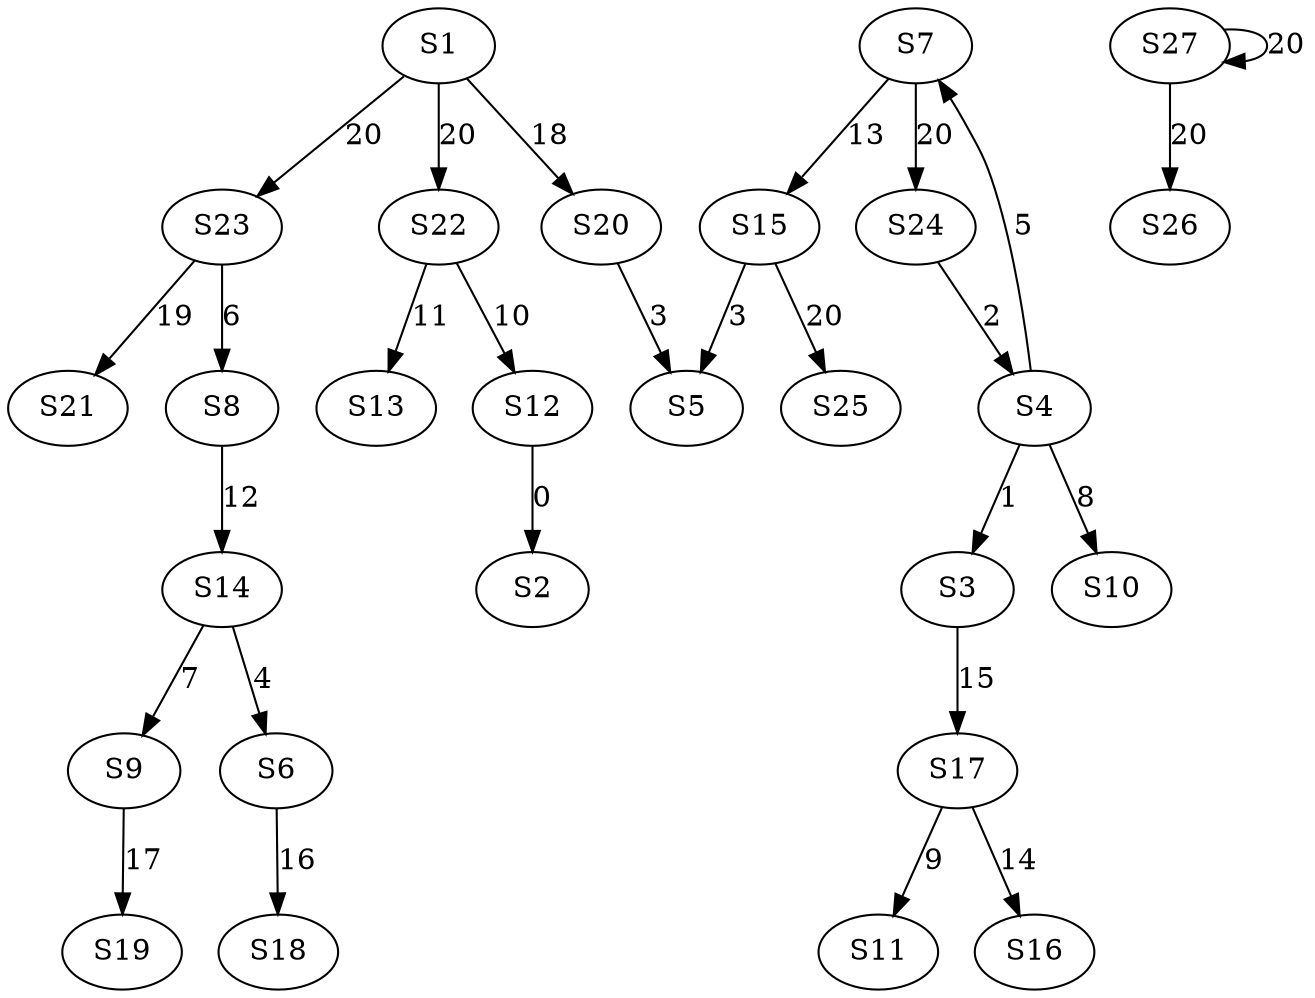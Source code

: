 strict digraph {
	S12 -> S2 [ label = 0 ];
	S4 -> S3 [ label = 1 ];
	S24 -> S4 [ label = 2 ];
	S20 -> S5 [ label = 3 ];
	S14 -> S6 [ label = 4 ];
	S4 -> S7 [ label = 5 ];
	S23 -> S8 [ label = 6 ];
	S14 -> S9 [ label = 7 ];
	S4 -> S10 [ label = 8 ];
	S17 -> S11 [ label = 9 ];
	S22 -> S12 [ label = 10 ];
	S22 -> S13 [ label = 11 ];
	S8 -> S14 [ label = 12 ];
	S7 -> S15 [ label = 13 ];
	S17 -> S16 [ label = 14 ];
	S3 -> S17 [ label = 15 ];
	S6 -> S18 [ label = 16 ];
	S9 -> S19 [ label = 17 ];
	S1 -> S20 [ label = 18 ];
	S23 -> S21 [ label = 19 ];
	S1 -> S22 [ label = 20 ];
	S1 -> S23 [ label = 20 ];
	S7 -> S24 [ label = 20 ];
	S15 -> S25 [ label = 20 ];
	S27 -> S26 [ label = 20 ];
	S27 -> S27 [ label = 20 ];
	S15 -> S5 [ label = 3 ];
}